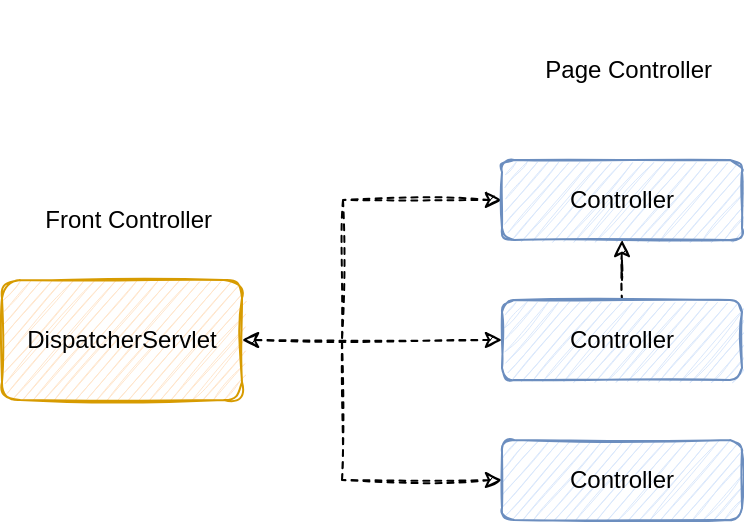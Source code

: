 <mxfile version="13.7.9" type="github">
  <diagram id="4WZpdWcMRKgXhjZNgHaT" name="Page-1">
    <mxGraphModel dx="946" dy="538" grid="0" gridSize="10" guides="1" tooltips="1" connect="1" arrows="1" fold="1" page="1" pageScale="1" pageWidth="827" pageHeight="1169" math="0" shadow="0">
      <root>
        <mxCell id="0" />
        <mxCell id="1" parent="0" />
        <mxCell id="k4i1rZ71WiI-O4Ke2PnQ-7" value="DispatcherServlet" style="rounded=1;whiteSpace=wrap;html=1;sketch=1;fillColor=#ffe6cc;strokeColor=#d79b00;" vertex="1" parent="1">
          <mxGeometry x="140" y="450" width="120" height="60" as="geometry" />
        </mxCell>
        <mxCell id="k4i1rZ71WiI-O4Ke2PnQ-17" style="edgeStyle=orthogonalEdgeStyle;rounded=0;sketch=1;orthogonalLoop=1;jettySize=auto;html=1;exitX=0;exitY=0.5;exitDx=0;exitDy=0;dashed=1;startArrow=classic;startFill=1;endArrow=none;endFill=0;" edge="1" parent="1" source="k4i1rZ71WiI-O4Ke2PnQ-9">
          <mxGeometry relative="1" as="geometry">
            <mxPoint x="310" y="480" as="targetPoint" />
            <Array as="points">
              <mxPoint x="310" y="550" />
            </Array>
          </mxGeometry>
        </mxCell>
        <mxCell id="k4i1rZ71WiI-O4Ke2PnQ-9" value="Controller" style="rounded=1;whiteSpace=wrap;html=1;sketch=1;fillColor=#dae8fc;strokeColor=#6c8ebf;" vertex="1" parent="1">
          <mxGeometry x="390" y="530" width="120" height="40" as="geometry" />
        </mxCell>
        <mxCell id="k4i1rZ71WiI-O4Ke2PnQ-16" style="edgeStyle=orthogonalEdgeStyle;rounded=0;sketch=1;orthogonalLoop=1;jettySize=auto;html=1;exitX=0;exitY=0.5;exitDx=0;exitDy=0;dashed=1;startArrow=classic;startFill=1;endArrow=none;endFill=0;" edge="1" parent="1" source="k4i1rZ71WiI-O4Ke2PnQ-10">
          <mxGeometry relative="1" as="geometry">
            <mxPoint x="310" y="480" as="targetPoint" />
          </mxGeometry>
        </mxCell>
        <mxCell id="k4i1rZ71WiI-O4Ke2PnQ-22" value="" style="edgeStyle=orthogonalEdgeStyle;rounded=0;sketch=1;orthogonalLoop=1;jettySize=auto;html=1;dashed=1;startArrow=classic;startFill=1;endArrow=none;endFill=0;" edge="1" parent="1" source="k4i1rZ71WiI-O4Ke2PnQ-10" target="k4i1rZ71WiI-O4Ke2PnQ-11">
          <mxGeometry relative="1" as="geometry" />
        </mxCell>
        <mxCell id="k4i1rZ71WiI-O4Ke2PnQ-10" value="Controller" style="rounded=1;whiteSpace=wrap;html=1;sketch=1;fillColor=#dae8fc;strokeColor=#6c8ebf;" vertex="1" parent="1">
          <mxGeometry x="390" y="390" width="120" height="40" as="geometry" />
        </mxCell>
        <mxCell id="k4i1rZ71WiI-O4Ke2PnQ-12" value="" style="edgeStyle=orthogonalEdgeStyle;rounded=0;orthogonalLoop=1;jettySize=auto;html=1;sketch=1;startArrow=classic;startFill=1;dashed=1;" edge="1" parent="1" source="k4i1rZ71WiI-O4Ke2PnQ-11" target="k4i1rZ71WiI-O4Ke2PnQ-7">
          <mxGeometry relative="1" as="geometry" />
        </mxCell>
        <mxCell id="k4i1rZ71WiI-O4Ke2PnQ-11" value="Controller" style="rounded=1;whiteSpace=wrap;html=1;sketch=1;fillColor=#dae8fc;strokeColor=#6c8ebf;" vertex="1" parent="1">
          <mxGeometry x="390" y="460" width="120" height="40" as="geometry" />
        </mxCell>
        <mxCell id="k4i1rZ71WiI-O4Ke2PnQ-18" value="Front Controller&amp;nbsp;" style="text;html=1;strokeColor=none;fillColor=none;align=center;verticalAlign=middle;whiteSpace=wrap;rounded=0;sketch=1;" vertex="1" parent="1">
          <mxGeometry x="150" y="410" width="110" height="20" as="geometry" />
        </mxCell>
        <mxCell id="k4i1rZ71WiI-O4Ke2PnQ-21" value="Page Controller&amp;nbsp;" style="text;html=1;strokeColor=none;fillColor=none;align=center;verticalAlign=middle;whiteSpace=wrap;rounded=0;sketch=1;" vertex="1" parent="1">
          <mxGeometry x="400" y="310" width="110" height="70" as="geometry" />
        </mxCell>
      </root>
    </mxGraphModel>
  </diagram>
</mxfile>
